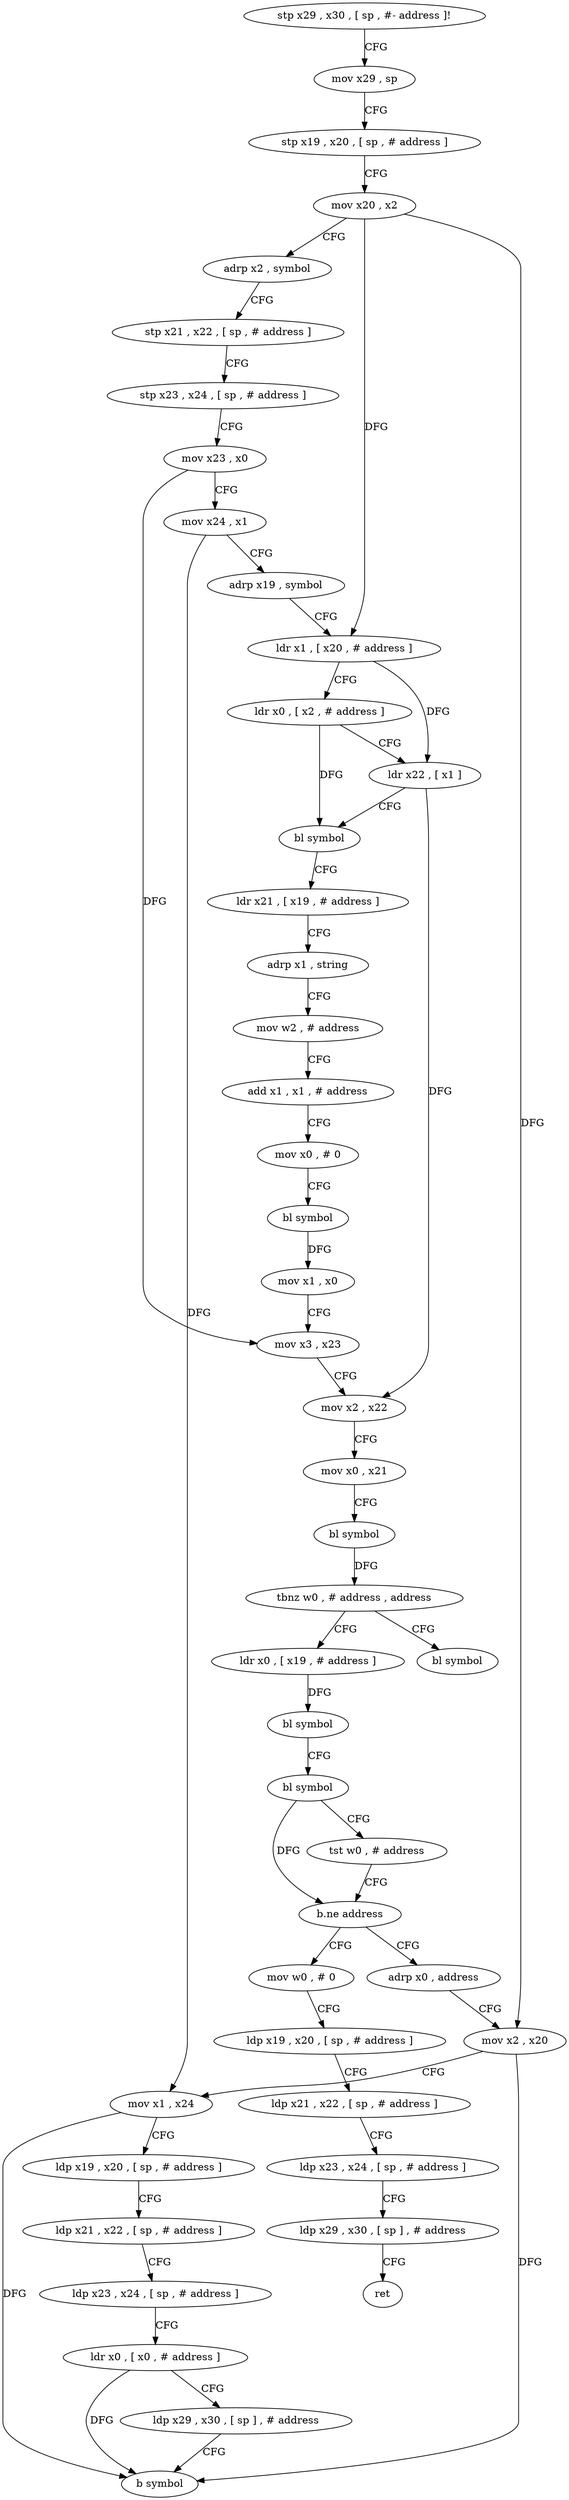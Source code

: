 digraph "func" {
"4218864" [label = "stp x29 , x30 , [ sp , #- address ]!" ]
"4218868" [label = "mov x29 , sp" ]
"4218872" [label = "stp x19 , x20 , [ sp , # address ]" ]
"4218876" [label = "mov x20 , x2" ]
"4218880" [label = "adrp x2 , symbol" ]
"4218884" [label = "stp x21 , x22 , [ sp , # address ]" ]
"4218888" [label = "stp x23 , x24 , [ sp , # address ]" ]
"4218892" [label = "mov x23 , x0" ]
"4218896" [label = "mov x24 , x1" ]
"4218900" [label = "adrp x19 , symbol" ]
"4218904" [label = "ldr x1 , [ x20 , # address ]" ]
"4218908" [label = "ldr x0 , [ x2 , # address ]" ]
"4218912" [label = "ldr x22 , [ x1 ]" ]
"4218916" [label = "bl symbol" ]
"4218920" [label = "ldr x21 , [ x19 , # address ]" ]
"4218924" [label = "adrp x1 , string" ]
"4218928" [label = "mov w2 , # address" ]
"4218932" [label = "add x1 , x1 , # address" ]
"4218936" [label = "mov x0 , # 0" ]
"4218940" [label = "bl symbol" ]
"4218944" [label = "mov x1 , x0" ]
"4218948" [label = "mov x3 , x23" ]
"4218952" [label = "mov x2 , x22" ]
"4218956" [label = "mov x0 , x21" ]
"4218960" [label = "bl symbol" ]
"4218964" [label = "tbnz w0 , # address , address" ]
"4219052" [label = "bl symbol" ]
"4218968" [label = "ldr x0 , [ x19 , # address ]" ]
"4218972" [label = "bl symbol" ]
"4218976" [label = "bl symbol" ]
"4218980" [label = "tst w0 , # address" ]
"4218984" [label = "b.ne address" ]
"4219016" [label = "adrp x0 , address" ]
"4218988" [label = "mov w0 , # 0" ]
"4219020" [label = "mov x2 , x20" ]
"4219024" [label = "mov x1 , x24" ]
"4219028" [label = "ldp x19 , x20 , [ sp , # address ]" ]
"4219032" [label = "ldp x21 , x22 , [ sp , # address ]" ]
"4219036" [label = "ldp x23 , x24 , [ sp , # address ]" ]
"4219040" [label = "ldr x0 , [ x0 , # address ]" ]
"4219044" [label = "ldp x29 , x30 , [ sp ] , # address" ]
"4219048" [label = "b symbol" ]
"4218992" [label = "ldp x19 , x20 , [ sp , # address ]" ]
"4218996" [label = "ldp x21 , x22 , [ sp , # address ]" ]
"4219000" [label = "ldp x23 , x24 , [ sp , # address ]" ]
"4219004" [label = "ldp x29 , x30 , [ sp ] , # address" ]
"4219008" [label = "ret" ]
"4218864" -> "4218868" [ label = "CFG" ]
"4218868" -> "4218872" [ label = "CFG" ]
"4218872" -> "4218876" [ label = "CFG" ]
"4218876" -> "4218880" [ label = "CFG" ]
"4218876" -> "4218904" [ label = "DFG" ]
"4218876" -> "4219020" [ label = "DFG" ]
"4218880" -> "4218884" [ label = "CFG" ]
"4218884" -> "4218888" [ label = "CFG" ]
"4218888" -> "4218892" [ label = "CFG" ]
"4218892" -> "4218896" [ label = "CFG" ]
"4218892" -> "4218948" [ label = "DFG" ]
"4218896" -> "4218900" [ label = "CFG" ]
"4218896" -> "4219024" [ label = "DFG" ]
"4218900" -> "4218904" [ label = "CFG" ]
"4218904" -> "4218908" [ label = "CFG" ]
"4218904" -> "4218912" [ label = "DFG" ]
"4218908" -> "4218912" [ label = "CFG" ]
"4218908" -> "4218916" [ label = "DFG" ]
"4218912" -> "4218916" [ label = "CFG" ]
"4218912" -> "4218952" [ label = "DFG" ]
"4218916" -> "4218920" [ label = "CFG" ]
"4218920" -> "4218924" [ label = "CFG" ]
"4218924" -> "4218928" [ label = "CFG" ]
"4218928" -> "4218932" [ label = "CFG" ]
"4218932" -> "4218936" [ label = "CFG" ]
"4218936" -> "4218940" [ label = "CFG" ]
"4218940" -> "4218944" [ label = "DFG" ]
"4218944" -> "4218948" [ label = "CFG" ]
"4218948" -> "4218952" [ label = "CFG" ]
"4218952" -> "4218956" [ label = "CFG" ]
"4218956" -> "4218960" [ label = "CFG" ]
"4218960" -> "4218964" [ label = "DFG" ]
"4218964" -> "4219052" [ label = "CFG" ]
"4218964" -> "4218968" [ label = "CFG" ]
"4218968" -> "4218972" [ label = "DFG" ]
"4218972" -> "4218976" [ label = "CFG" ]
"4218976" -> "4218980" [ label = "CFG" ]
"4218976" -> "4218984" [ label = "DFG" ]
"4218980" -> "4218984" [ label = "CFG" ]
"4218984" -> "4219016" [ label = "CFG" ]
"4218984" -> "4218988" [ label = "CFG" ]
"4219016" -> "4219020" [ label = "CFG" ]
"4218988" -> "4218992" [ label = "CFG" ]
"4219020" -> "4219024" [ label = "CFG" ]
"4219020" -> "4219048" [ label = "DFG" ]
"4219024" -> "4219028" [ label = "CFG" ]
"4219024" -> "4219048" [ label = "DFG" ]
"4219028" -> "4219032" [ label = "CFG" ]
"4219032" -> "4219036" [ label = "CFG" ]
"4219036" -> "4219040" [ label = "CFG" ]
"4219040" -> "4219044" [ label = "CFG" ]
"4219040" -> "4219048" [ label = "DFG" ]
"4219044" -> "4219048" [ label = "CFG" ]
"4218992" -> "4218996" [ label = "CFG" ]
"4218996" -> "4219000" [ label = "CFG" ]
"4219000" -> "4219004" [ label = "CFG" ]
"4219004" -> "4219008" [ label = "CFG" ]
}
